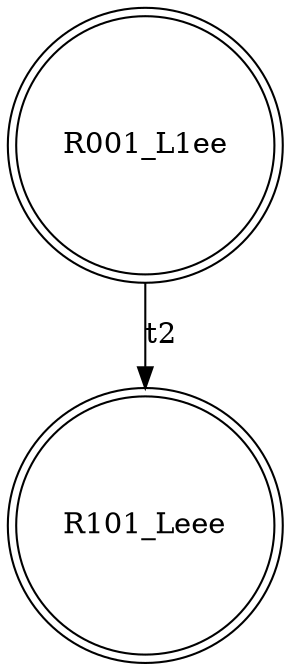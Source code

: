 digraph "SCdebug/8" {
node [shape=doublecircle]; R001_L1ee ;
node [shape=doublecircle]; R101_Leee ;
R001_L1ee -> R101_Leee [label=t2]
}